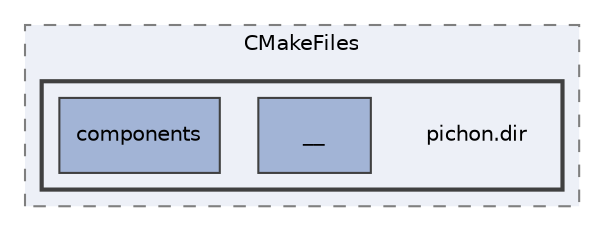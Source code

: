digraph "/home/francisco/Projects/gameEngines/Pong/build/pichon/src/CMakeFiles/pichon.dir"
{
 // LATEX_PDF_SIZE
  edge [fontname="Helvetica",fontsize="10",labelfontname="Helvetica",labelfontsize="10"];
  node [fontname="Helvetica",fontsize="10",shape=record];
  compound=true
  subgraph clusterdir_09651140bfcb716f6c7d512de4b49b28 {
    graph [ bgcolor="#edf0f7", pencolor="grey50", style="filled,dashed,", label="CMakeFiles", fontname="Helvetica", fontsize="10", URL="dir_09651140bfcb716f6c7d512de4b49b28.html"]
  subgraph clusterdir_de727f27aa760057c0bb6bd19c0e2b2c {
    graph [ bgcolor="#edf0f7", pencolor="grey25", style="filled,bold,", label="", fontname="Helvetica", fontsize="10", URL="dir_de727f27aa760057c0bb6bd19c0e2b2c.html"]
    dir_de727f27aa760057c0bb6bd19c0e2b2c [shape=plaintext, label="pichon.dir"];
  dir_eecc2c2b247c44f0a3413a55c3154259 [shape=box, label="__", style="filled,", fillcolor="#a2b4d6", color="grey25", URL="dir_eecc2c2b247c44f0a3413a55c3154259.html"];
  dir_5975cb05472d4ca78da8b771a2f83a3e [shape=box, label="components", style="filled,", fillcolor="#a2b4d6", color="grey25", URL="dir_5975cb05472d4ca78da8b771a2f83a3e.html"];
  }
  }
}
